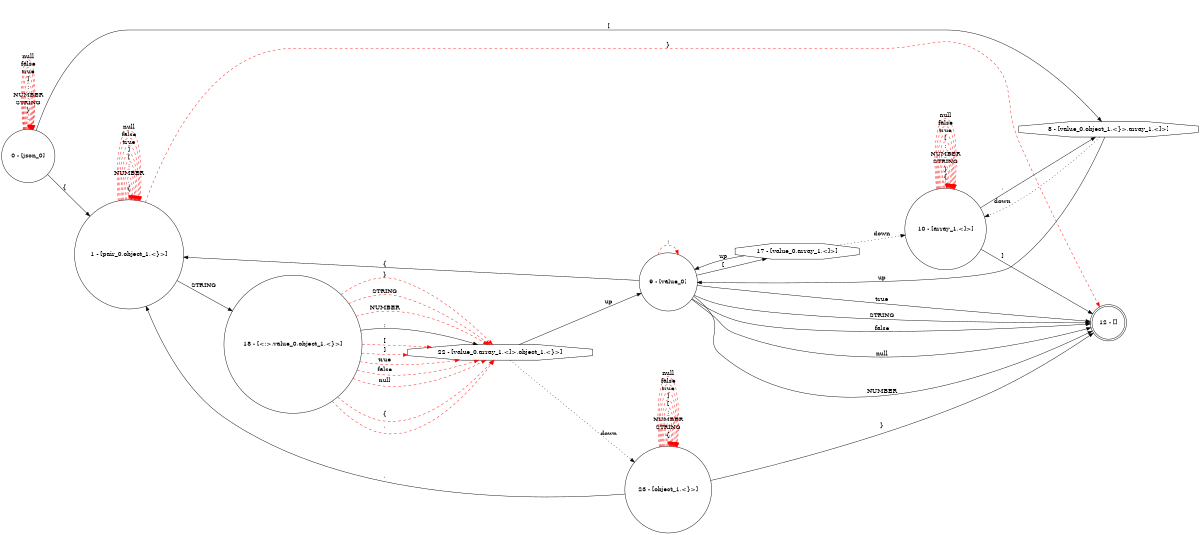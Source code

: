 digraph {
rankdir=LR;
size="8,5";
node [shape = circle, color = black];
0 [label="0 - [json_0]"];
1 [label="1 - [pair_0,object_1,<}>]"];
9 [label="9 - [value_0]"];
10 [label="10 - [array_1,<]>]"];
18 [label="18 - [<:>,value_0,object_1,<}>]"];
23 [label="23 - [object_1,<}>]"];
node [shape = octagon];
8 [label="8 - [value_0,object_1,<}>,array_1,<]>]"];
17 [label="17 - [value_0,array_1,<]>]"];
22 [label="22 - [value_0,array_1,<]>,object_1,<}>]"];
node [shape = doublecircle];
12 [label="12 - []"];
0 -> 1 [ label = "{", color = "black" ];
0 -> 0 [ label = ",", color = "red", style = dashed ];
0 -> 0 [ label = "}", color = "red", style = dashed ];
0 -> 0 [ label = "STRING", color = "red", style = dashed ];
0 -> 0 [ label = "NUMBER", color = "red", style = dashed ];
0 -> 0 [ label = ":", color = "red", style = dashed ];
0 -> 8 [ label = "[", color = "black" ];
0 -> 0 [ label = "]", color = "red", style = dashed ];
0 -> 0 [ label = "true", color = "red", style = dashed ];
0 -> 0 [ label = "false", color = "red", style = dashed ];
0 -> 0 [ label = "null", color = "red", style = dashed ];
1 -> 1 [ label = "{", color = "red", style = dashed ];
1 -> 1 [ label = ",", color = "red", style = dashed ];
1 -> 12 [ label = "}", color = "red", style = dashed ];
1 -> 18 [ label = "STRING", color = "black" ];
1 -> 1 [ label = "NUMBER", color = "red", style = dashed ];
1 -> 1 [ label = ":", color = "red", style = dashed ];
1 -> 1 [ label = "[", color = "red", style = dashed ];
1 -> 1 [ label = "]", color = "red", style = dashed ];
1 -> 1 [ label = "true", color = "red", style = dashed ];
1 -> 1 [ label = "false", color = "red", style = dashed ];
1 -> 1 [ label = "null", color = "red", style = dashed ];
9 -> 1 [ label = "{", color = "black" ];
9 -> 12 [ label = "STRING", color = "black" ];
9 -> 12 [ label = "NUMBER", color = "black" ];
9 -> 9 [ label = ":", color = "red", style = dashed ];
9 -> 17 [ label = "[", color = "black" ];
9 -> 12 [ label = "true", color = "black" ];
9 -> 12 [ label = "false", color = "black" ];
9 -> 12 [ label = "null", color = "black" ];
10 -> 10 [ label = "{", color = "red", style = dashed ];
10 -> 8 [ label = ",", color = "black" ];
10 -> 10 [ label = "}", color = "red", style = dashed ];
10 -> 10 [ label = "STRING", color = "red", style = dashed ];
10 -> 10 [ label = "NUMBER", color = "red", style = dashed ];
10 -> 10 [ label = ":", color = "red", style = dashed ];
10 -> 10 [ label = "[", color = "red", style = dashed ];
10 -> 12 [ label = "]", color = "black" ];
10 -> 10 [ label = "true", color = "red", style = dashed ];
10 -> 10 [ label = "false", color = "red", style = dashed ];
10 -> 10 [ label = "null", color = "red", style = dashed ];
8 -> 9 [label="up"];
8 -> 10 [style=dotted, label="down"];
17 -> 9 [label="up"];
17 -> 10 [style=dotted, label="down"];
18 -> 22 [ label = "{", color = "red", style = dashed ];
18 -> 22 [ label = ",", color = "red", style = dashed ];
18 -> 22 [ label = "}", color = "red", style = dashed ];
18 -> 22 [ label = "STRING", color = "red", style = dashed ];
18 -> 22 [ label = "NUMBER", color = "red", style = dashed ];
18 -> 22 [ label = ":", color = "black" ];
18 -> 22 [ label = "[", color = "red", style = dashed ];
18 -> 22 [ label = "]", color = "red", style = dashed ];
18 -> 22 [ label = "true", color = "red", style = dashed ];
18 -> 22 [ label = "false", color = "red", style = dashed ];
18 -> 22 [ label = "null", color = "red", style = dashed ];
23 -> 23 [ label = "{", color = "red", style = dashed ];
23 -> 1 [ label = ",", color = "black" ];
23 -> 12 [ label = "}", color = "black" ];
23 -> 23 [ label = "STRING", color = "red", style = dashed ];
23 -> 23 [ label = "NUMBER", color = "red", style = dashed ];
23 -> 23 [ label = ":", color = "red", style = dashed ];
23 -> 23 [ label = "[", color = "red", style = dashed ];
23 -> 23 [ label = "]", color = "red", style = dashed ];
23 -> 23 [ label = "true", color = "red", style = dashed ];
23 -> 23 [ label = "false", color = "red", style = dashed ];
23 -> 23 [ label = "null", color = "red", style = dashed ];
22 -> 9 [label="up"];
22 -> 23 [style=dotted, label="down"];
}